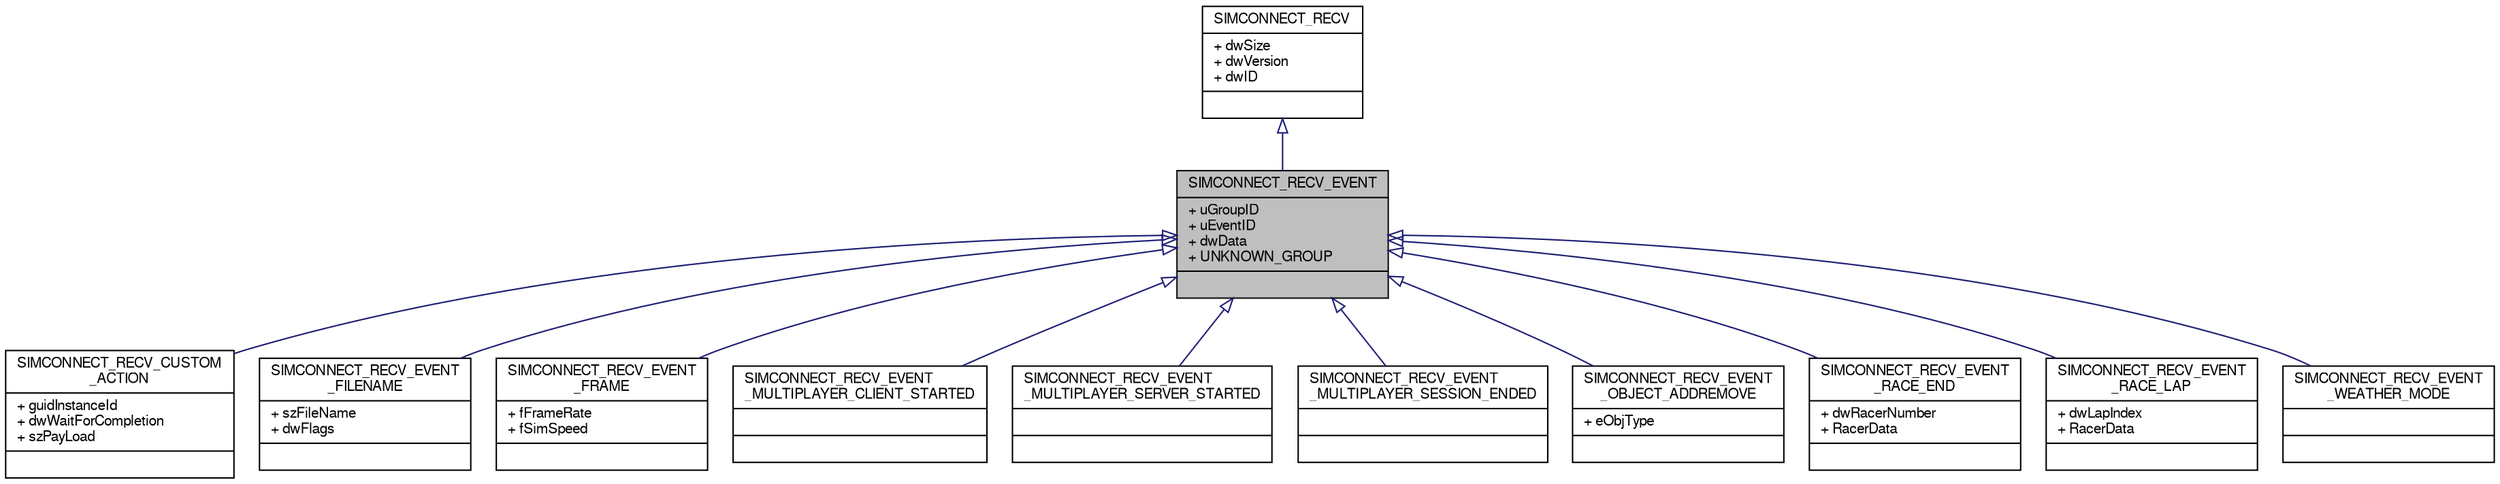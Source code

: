 digraph "SIMCONNECT_RECV_EVENT"
{
  bgcolor="transparent";
  edge [fontname="FreeSans",fontsize="10",labelfontname="FreeSans",labelfontsize="10"];
  node [fontname="FreeSans",fontsize="10",shape=record];
  Node1 [label="{SIMCONNECT_RECV_EVENT\n|+ uGroupID\l+ uEventID\l+ dwData\l+ UNKNOWN_GROUP\l|}",height=0.2,width=0.4,color="black", fillcolor="grey75", style="filled" fontcolor="black"];
  Node2 -> Node1 [dir="back",color="midnightblue",fontsize="10",style="solid",arrowtail="onormal",fontname="FreeSans"];
  Node2 [label="{SIMCONNECT_RECV\n|+ dwSize\l+ dwVersion\l+ dwID\l|}",height=0.2,width=0.4,color="black",URL="$structSIMCONNECT__RECV.html"];
  Node1 -> Node3 [dir="back",color="midnightblue",fontsize="10",style="solid",arrowtail="onormal",fontname="FreeSans"];
  Node3 [label="{SIMCONNECT_RECV_CUSTOM\l_ACTION\n|+ guidInstanceId\l+ dwWaitForCompletion\l+ szPayLoad\l|}",height=0.2,width=0.4,color="black",URL="$structSIMCONNECT__RECV__CUSTOM__ACTION.html"];
  Node1 -> Node4 [dir="back",color="midnightblue",fontsize="10",style="solid",arrowtail="onormal",fontname="FreeSans"];
  Node4 [label="{SIMCONNECT_RECV_EVENT\l_FILENAME\n|+ szFileName\l+ dwFlags\l|}",height=0.2,width=0.4,color="black",URL="$structSIMCONNECT__RECV__EVENT__FILENAME.html"];
  Node1 -> Node5 [dir="back",color="midnightblue",fontsize="10",style="solid",arrowtail="onormal",fontname="FreeSans"];
  Node5 [label="{SIMCONNECT_RECV_EVENT\l_FRAME\n|+ fFrameRate\l+ fSimSpeed\l|}",height=0.2,width=0.4,color="black",URL="$structSIMCONNECT__RECV__EVENT__FRAME.html"];
  Node1 -> Node6 [dir="back",color="midnightblue",fontsize="10",style="solid",arrowtail="onormal",fontname="FreeSans"];
  Node6 [label="{SIMCONNECT_RECV_EVENT\l_MULTIPLAYER_CLIENT_STARTED\n||}",height=0.2,width=0.4,color="black",URL="$structSIMCONNECT__RECV__EVENT__MULTIPLAYER__CLIENT__STARTED.html"];
  Node1 -> Node7 [dir="back",color="midnightblue",fontsize="10",style="solid",arrowtail="onormal",fontname="FreeSans"];
  Node7 [label="{SIMCONNECT_RECV_EVENT\l_MULTIPLAYER_SERVER_STARTED\n||}",height=0.2,width=0.4,color="black",URL="$structSIMCONNECT__RECV__EVENT__MULTIPLAYER__SERVER__STARTED.html"];
  Node1 -> Node8 [dir="back",color="midnightblue",fontsize="10",style="solid",arrowtail="onormal",fontname="FreeSans"];
  Node8 [label="{SIMCONNECT_RECV_EVENT\l_MULTIPLAYER_SESSION_ENDED\n||}",height=0.2,width=0.4,color="black",URL="$structSIMCONNECT__RECV__EVENT__MULTIPLAYER__SESSION__ENDED.html"];
  Node1 -> Node9 [dir="back",color="midnightblue",fontsize="10",style="solid",arrowtail="onormal",fontname="FreeSans"];
  Node9 [label="{SIMCONNECT_RECV_EVENT\l_OBJECT_ADDREMOVE\n|+ eObjType\l|}",height=0.2,width=0.4,color="black",URL="$structSIMCONNECT__RECV__EVENT__OBJECT__ADDREMOVE.html"];
  Node1 -> Node10 [dir="back",color="midnightblue",fontsize="10",style="solid",arrowtail="onormal",fontname="FreeSans"];
  Node10 [label="{SIMCONNECT_RECV_EVENT\l_RACE_END\n|+ dwRacerNumber\l+ RacerData\l|}",height=0.2,width=0.4,color="black",URL="$structSIMCONNECT__RECV__EVENT__RACE__END.html"];
  Node1 -> Node11 [dir="back",color="midnightblue",fontsize="10",style="solid",arrowtail="onormal",fontname="FreeSans"];
  Node11 [label="{SIMCONNECT_RECV_EVENT\l_RACE_LAP\n|+ dwLapIndex\l+ RacerData\l|}",height=0.2,width=0.4,color="black",URL="$structSIMCONNECT__RECV__EVENT__RACE__LAP.html"];
  Node1 -> Node12 [dir="back",color="midnightblue",fontsize="10",style="solid",arrowtail="onormal",fontname="FreeSans"];
  Node12 [label="{SIMCONNECT_RECV_EVENT\l_WEATHER_MODE\n||}",height=0.2,width=0.4,color="black",URL="$structSIMCONNECT__RECV__EVENT__WEATHER__MODE.html"];
}
